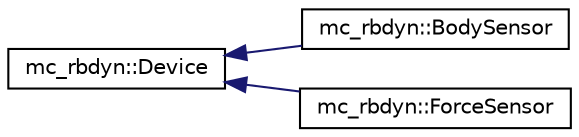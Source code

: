 digraph "Graphical Class Hierarchy"
{
 // INTERACTIVE_SVG=YES
 // LATEX_PDF_SIZE
  edge [fontname="Helvetica",fontsize="10",labelfontname="Helvetica",labelfontsize="10"];
  node [fontname="Helvetica",fontsize="10",shape=record];
  rankdir="LR";
  Node0 [label="mc_rbdyn::Device",height=0.2,width=0.4,color="black", fillcolor="white", style="filled",URL="$structmc__rbdyn_1_1Device.html",tooltip=" "];
  Node0 -> Node1 [dir="back",color="midnightblue",fontsize="10",style="solid",fontname="Helvetica"];
  Node1 [label="mc_rbdyn::BodySensor",height=0.2,width=0.4,color="black", fillcolor="white", style="filled",URL="$structmc__rbdyn_1_1BodySensor.html",tooltip=" "];
  Node0 -> Node2 [dir="back",color="midnightblue",fontsize="10",style="solid",fontname="Helvetica"];
  Node2 [label="mc_rbdyn::ForceSensor",height=0.2,width=0.4,color="black", fillcolor="white", style="filled",URL="$structmc__rbdyn_1_1ForceSensor.html",tooltip=" "];
}
